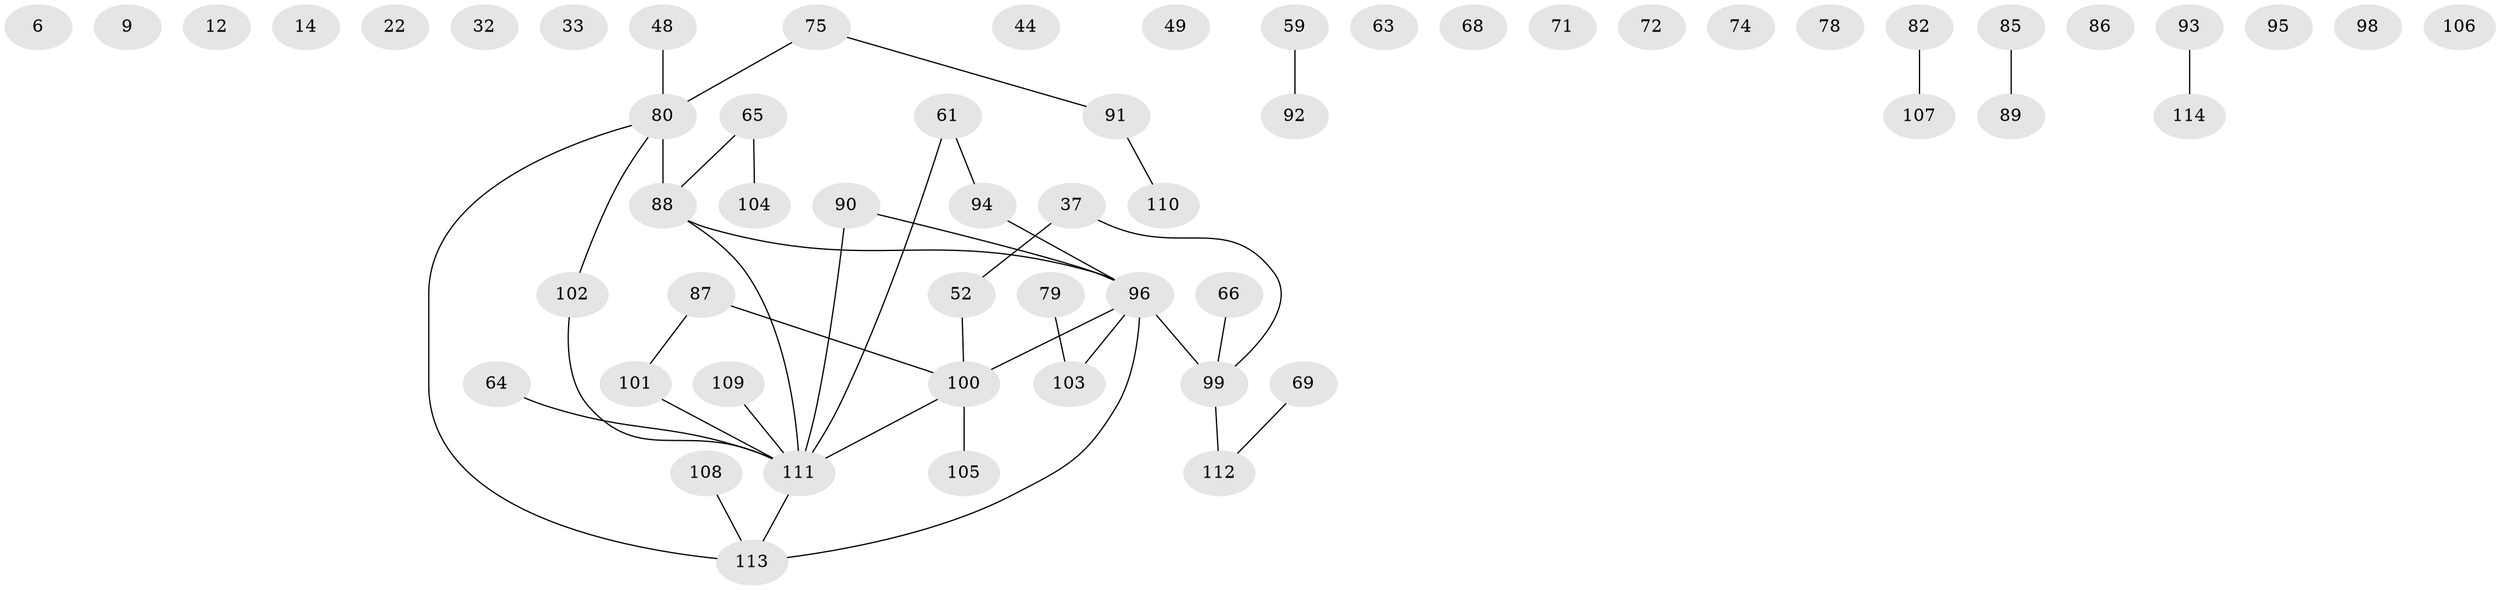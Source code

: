 // original degree distribution, {1: 0.2719298245614035, 3: 0.22807017543859648, 2: 0.2719298245614035, 0: 0.14035087719298245, 5: 0.02631578947368421, 4: 0.043859649122807015, 6: 0.017543859649122806}
// Generated by graph-tools (version 1.1) at 2025/40/03/09/25 04:40:10]
// undirected, 57 vertices, 41 edges
graph export_dot {
graph [start="1"]
  node [color=gray90,style=filled];
  6;
  9;
  12;
  14;
  22;
  32;
  33;
  37;
  44;
  48 [super="+43"];
  49;
  52 [super="+17"];
  59;
  61 [super="+7"];
  63 [super="+13"];
  64;
  65;
  66;
  68;
  69;
  71;
  72;
  74;
  75 [super="+45"];
  78;
  79;
  80 [super="+18+24"];
  82;
  85;
  86;
  87;
  88 [super="+35"];
  89;
  90 [super="+62+84"];
  91;
  92;
  93;
  94;
  95 [super="+27"];
  96 [super="+30+73"];
  98;
  99 [super="+67"];
  100 [super="+81+28+42+77"];
  101 [super="+53"];
  102;
  103 [super="+97"];
  104;
  105;
  106 [super="+46"];
  107;
  108 [super="+4"];
  109 [super="+58"];
  110;
  111 [super="+76+70+60+83"];
  112 [super="+31"];
  113 [super="+41"];
  114;
  37 -- 52 [weight=2];
  37 -- 99;
  48 -- 80;
  52 -- 100 [weight=2];
  59 -- 92;
  61 -- 111;
  61 -- 94;
  64 -- 111;
  65 -- 88;
  65 -- 104;
  66 -- 99;
  69 -- 112;
  75 -- 80;
  75 -- 91;
  79 -- 103;
  80 -- 88 [weight=2];
  80 -- 102;
  80 -- 113;
  82 -- 107;
  85 -- 89;
  87 -- 100;
  87 -- 101;
  88 -- 96 [weight=2];
  88 -- 111 [weight=3];
  90 -- 96;
  90 -- 111;
  91 -- 110;
  93 -- 114;
  94 -- 96;
  96 -- 103 [weight=2];
  96 -- 113;
  96 -- 99 [weight=2];
  96 -- 100 [weight=2];
  99 -- 112;
  100 -- 105;
  100 -- 111 [weight=3];
  101 -- 111;
  102 -- 111;
  108 -- 113;
  109 -- 111;
  111 -- 113;
}
